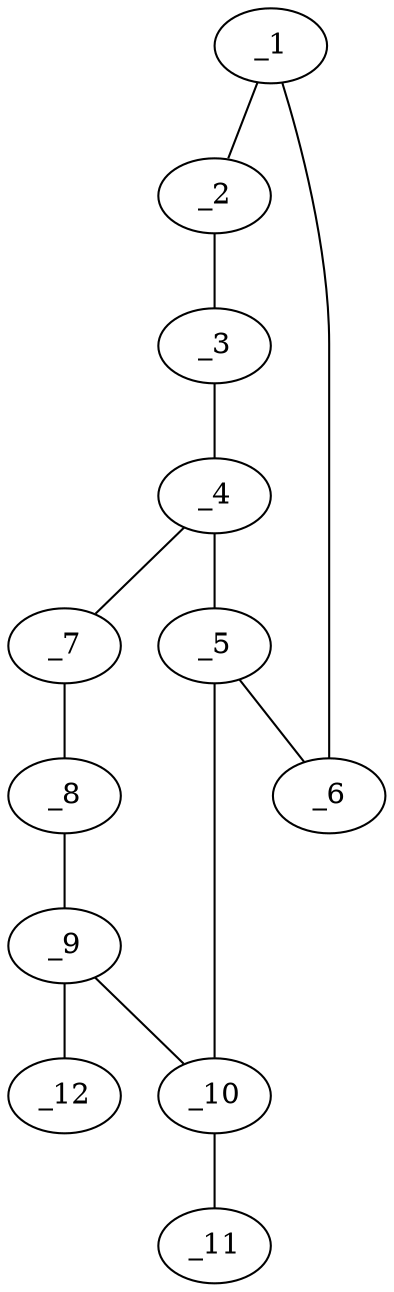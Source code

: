graph molid659342 {
	_1	 [charge=0,
		chem=1,
		symbol="C  ",
		x="6.3301",
		y=0];
	_2	 [charge=0,
		chem=1,
		symbol="C  ",
		x="6.3301",
		y=1];
	_1 -- _2	 [valence=1];
	_6	 [charge=0,
		chem=1,
		symbol="C  ",
		x="5.4641",
		y="-0.5"];
	_1 -- _6	 [valence=2];
	_3	 [charge=0,
		chem=1,
		symbol="C  ",
		x="5.4641",
		y="1.5"];
	_2 -- _3	 [valence=2];
	_4	 [charge=0,
		chem=1,
		symbol="C  ",
		x="4.5981",
		y=1];
	_3 -- _4	 [valence=1];
	_5	 [charge=0,
		chem=1,
		symbol="C  ",
		x="4.5981",
		y=0];
	_4 -- _5	 [valence=2];
	_7	 [charge=0,
		chem=1,
		symbol="C  ",
		x="3.7321",
		y="1.5"];
	_4 -- _7	 [valence=1];
	_5 -- _6	 [valence=1];
	_10	 [charge=0,
		chem=1,
		symbol="C  ",
		x="3.7321",
		y="-0.5"];
	_5 -- _10	 [valence=1];
	_8	 [charge=0,
		chem=1,
		symbol="C  ",
		x="2.866",
		y=1];
	_7 -- _8	 [valence=1];
	_9	 [charge=0,
		chem=1,
		symbol="C  ",
		x="2.866",
		y=0];
	_8 -- _9	 [valence=1];
	_9 -- _10	 [valence=1];
	_12	 [charge=0,
		chem=1,
		symbol="C  ",
		x=2,
		y="-0.5"];
	_9 -- _12	 [valence=2];
	_11	 [charge=0,
		chem=2,
		symbol="O  ",
		x="3.732",
		y="-1.5"];
	_10 -- _11	 [valence=2];
}
